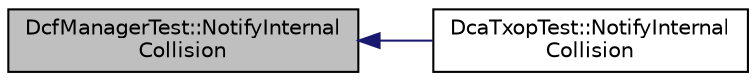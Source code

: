 digraph "DcfManagerTest::NotifyInternalCollision"
{
  edge [fontname="Helvetica",fontsize="10",labelfontname="Helvetica",labelfontsize="10"];
  node [fontname="Helvetica",fontsize="10",shape=record];
  rankdir="LR";
  Node1 [label="DcfManagerTest::NotifyInternal\lCollision",height=0.2,width=0.4,color="black", fillcolor="grey75", style="filled", fontcolor="black"];
  Node1 -> Node2 [dir="back",color="midnightblue",fontsize="10",style="solid"];
  Node2 [label="DcaTxopTest::NotifyInternal\lCollision",height=0.2,width=0.4,color="black", fillcolor="white", style="filled",URL="$dd/d34/classDcaTxopTest.html#a3e61a12ae20624fecf1ad3b3615242c5"];
}
